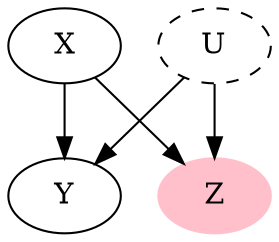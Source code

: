 digraph G16 {
    X->Y;
    U->Z,Y;
    X->Z;
    Z[color=pink,style=filled];
    U[style=dashed];
}